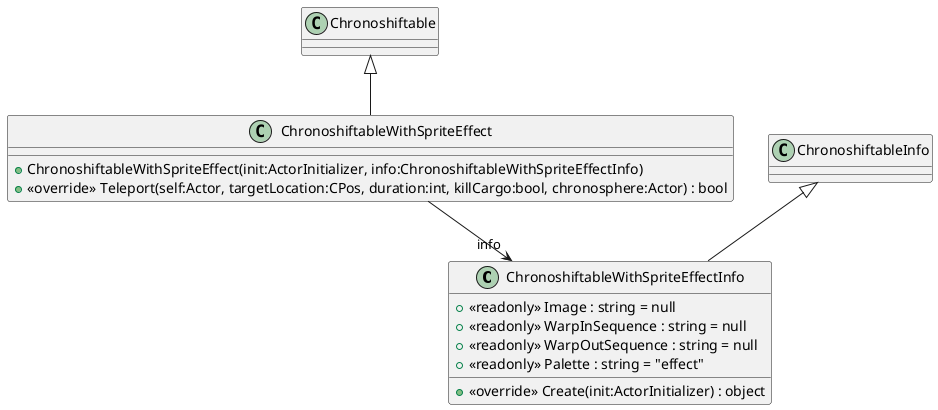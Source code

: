 @startuml
class ChronoshiftableWithSpriteEffectInfo {
    + <<readonly>> Image : string = null
    + <<readonly>> WarpInSequence : string = null
    + <<readonly>> WarpOutSequence : string = null
    + <<readonly>> Palette : string = "effect"
    + <<override>> Create(init:ActorInitializer) : object
}
class ChronoshiftableWithSpriteEffect {
    + ChronoshiftableWithSpriteEffect(init:ActorInitializer, info:ChronoshiftableWithSpriteEffectInfo)
    + <<override>> Teleport(self:Actor, targetLocation:CPos, duration:int, killCargo:bool, chronosphere:Actor) : bool
}
ChronoshiftableInfo <|-- ChronoshiftableWithSpriteEffectInfo
Chronoshiftable <|-- ChronoshiftableWithSpriteEffect
ChronoshiftableWithSpriteEffect --> "info" ChronoshiftableWithSpriteEffectInfo
@enduml
